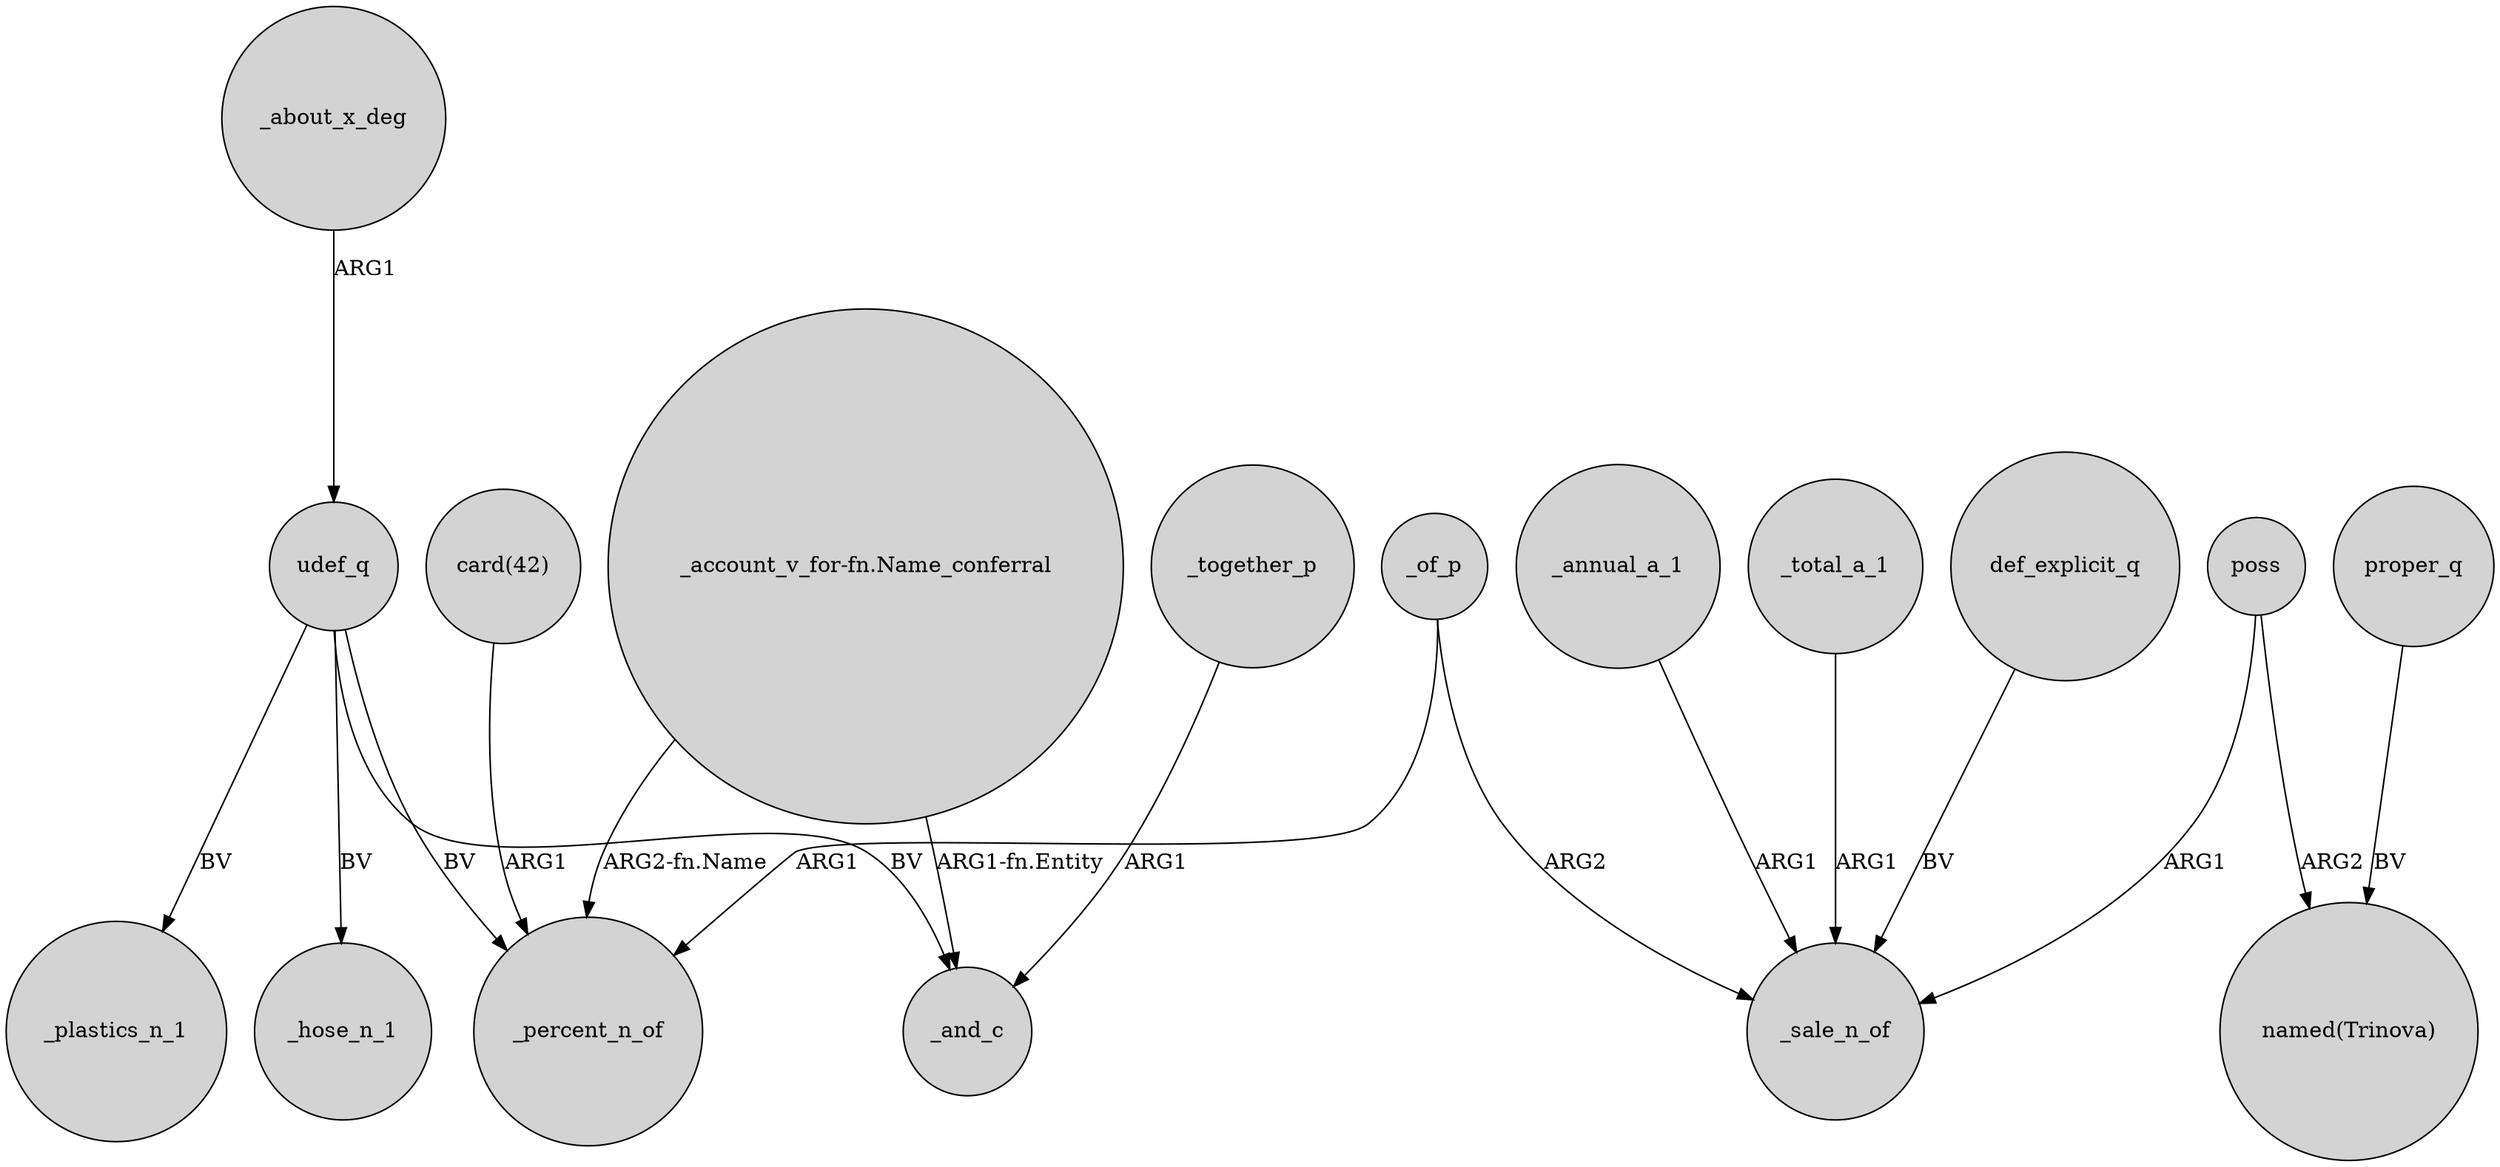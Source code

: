 digraph {
	node [shape=circle style=filled]
	udef_q -> _percent_n_of [label=BV]
	"_account_v_for-fn.Name_conferral" -> _and_c [label="ARG1-fn.Entity"]
	udef_q -> _hose_n_1 [label=BV]
	_of_p -> _sale_n_of [label=ARG2]
	_together_p -> _and_c [label=ARG1]
	udef_q -> _and_c [label=BV]
	poss -> "named(Trinova)" [label=ARG2]
	_of_p -> _percent_n_of [label=ARG1]
	"_account_v_for-fn.Name_conferral" -> _percent_n_of [label="ARG2-fn.Name"]
	"card(42)" -> _percent_n_of [label=ARG1]
	_about_x_deg -> udef_q [label=ARG1]
	_annual_a_1 -> _sale_n_of [label=ARG1]
	_total_a_1 -> _sale_n_of [label=ARG1]
	poss -> _sale_n_of [label=ARG1]
	def_explicit_q -> _sale_n_of [label=BV]
	proper_q -> "named(Trinova)" [label=BV]
	udef_q -> _plastics_n_1 [label=BV]
}
